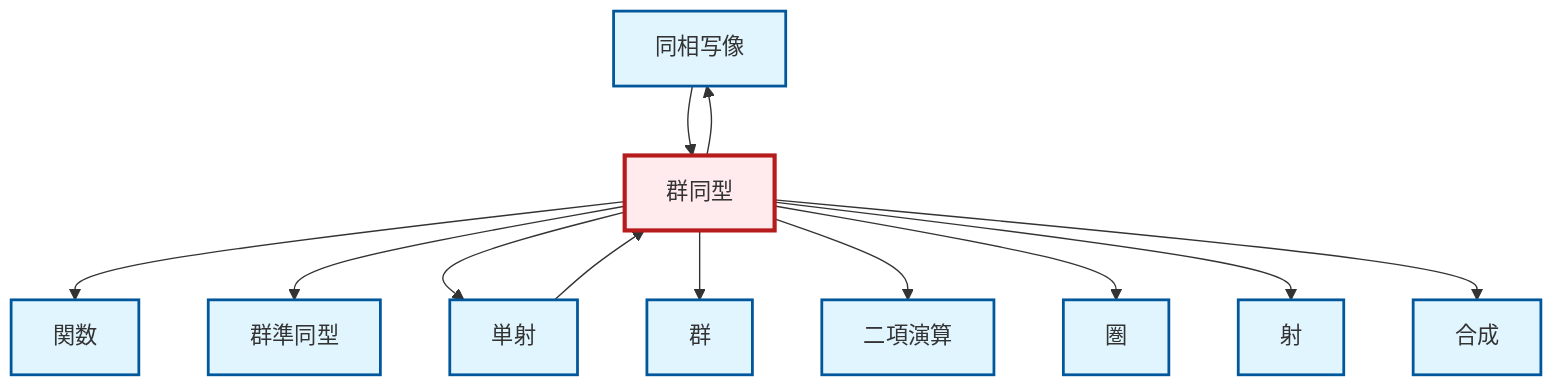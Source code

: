 graph TD
    classDef definition fill:#e1f5fe,stroke:#01579b,stroke-width:2px
    classDef theorem fill:#f3e5f5,stroke:#4a148c,stroke-width:2px
    classDef axiom fill:#fff3e0,stroke:#e65100,stroke-width:2px
    classDef example fill:#e8f5e9,stroke:#1b5e20,stroke-width:2px
    classDef current fill:#ffebee,stroke:#b71c1c,stroke-width:3px
    def-homeomorphism["同相写像"]:::definition
    def-composition["合成"]:::definition
    def-function["関数"]:::definition
    def-morphism["射"]:::definition
    def-group["群"]:::definition
    def-monomorphism["単射"]:::definition
    def-homomorphism["群準同型"]:::definition
    def-category["圏"]:::definition
    def-isomorphism["群同型"]:::definition
    def-binary-operation["二項演算"]:::definition
    def-isomorphism --> def-function
    def-isomorphism --> def-homomorphism
    def-isomorphism --> def-monomorphism
    def-isomorphism --> def-group
    def-isomorphism --> def-binary-operation
    def-isomorphism --> def-category
    def-isomorphism --> def-morphism
    def-homeomorphism --> def-isomorphism
    def-monomorphism --> def-isomorphism
    def-isomorphism --> def-homeomorphism
    def-isomorphism --> def-composition
    class def-isomorphism current